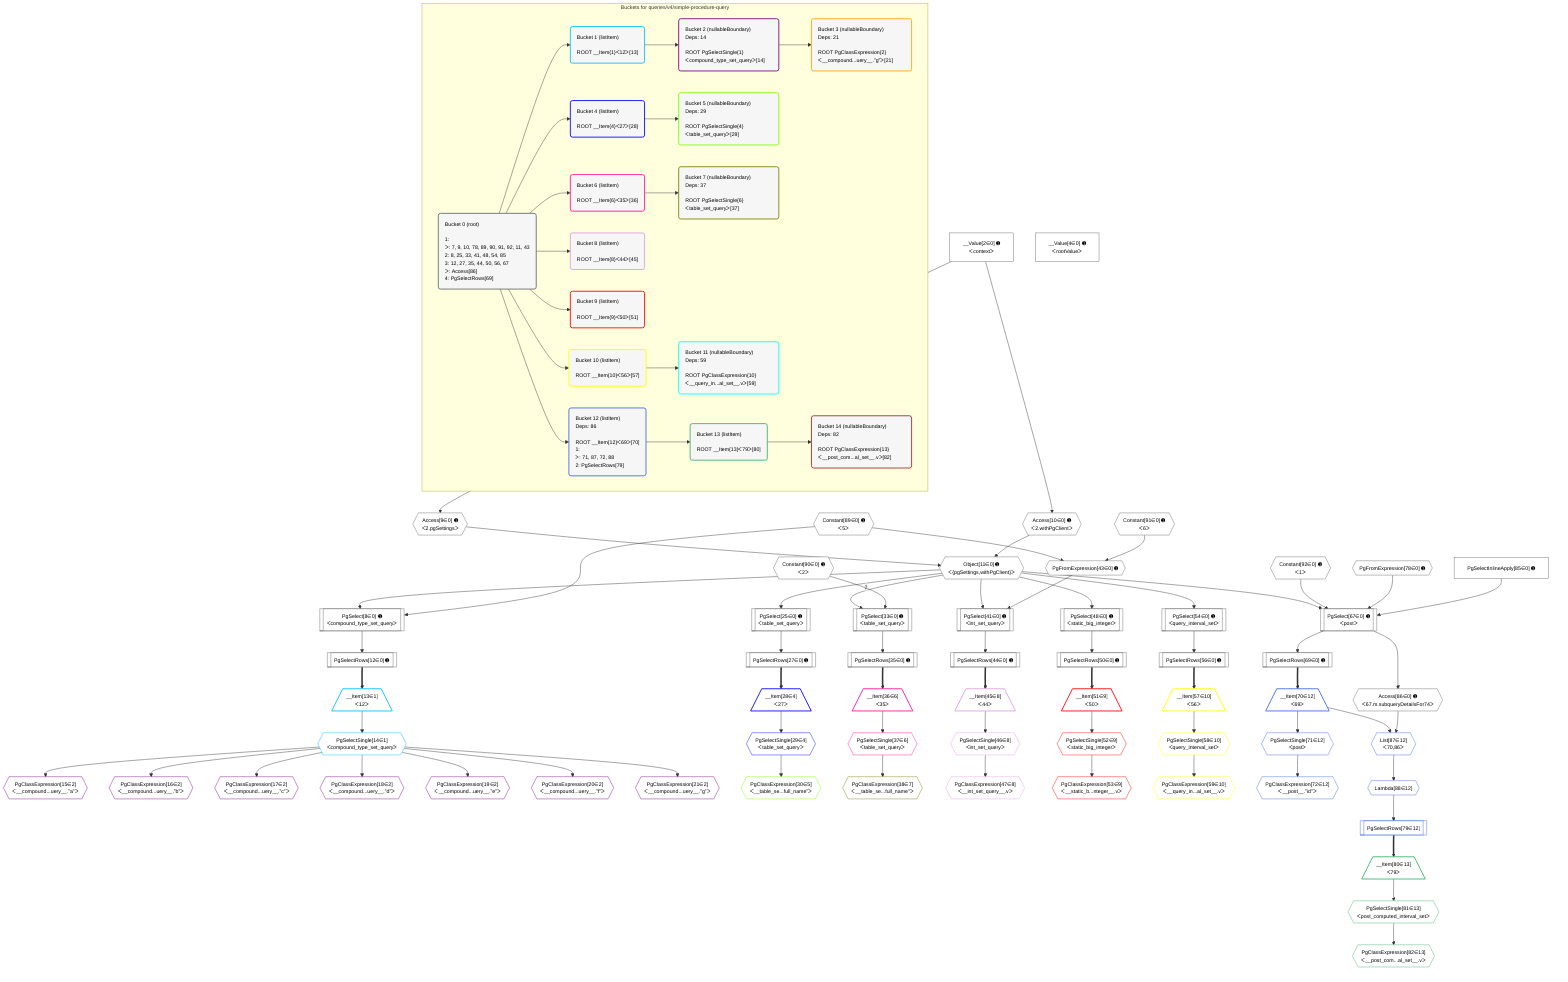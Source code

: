 %%{init: {'themeVariables': { 'fontSize': '12px'}}}%%
graph TD
    classDef path fill:#eee,stroke:#000,color:#000
    classDef plan fill:#fff,stroke-width:1px,color:#000
    classDef itemplan fill:#fff,stroke-width:2px,color:#000
    classDef unbatchedplan fill:#dff,stroke-width:1px,color:#000
    classDef sideeffectplan fill:#fcc,stroke-width:2px,color:#000
    classDef bucket fill:#f6f6f6,color:#000,stroke-width:2px,text-align:left


    %% plan dependencies
    PgSelect67[["PgSelect[67∈0] ➊<br />ᐸpostᐳ"]]:::plan
    Object11{{"Object[11∈0] ➊<br />ᐸ{pgSettings,withPgClient}ᐳ"}}:::plan
    Constant92{{"Constant[92∈0] ➊<br />ᐸ1ᐳ"}}:::plan
    PgFromExpression78{{"PgFromExpression[78∈0] ➊"}}:::plan
    PgSelectInlineApply85["PgSelectInlineApply[85∈0] ➊"]:::plan
    Object11 & Constant92 & PgFromExpression78 & PgSelectInlineApply85 --> PgSelect67
    PgSelect41[["PgSelect[41∈0] ➊<br />ᐸint_set_queryᐳ"]]:::plan
    PgFromExpression43{{"PgFromExpression[43∈0] ➊"}}:::plan
    Object11 & PgFromExpression43 --> PgSelect41
    PgSelect8[["PgSelect[8∈0] ➊<br />ᐸcompound_type_set_queryᐳ"]]:::plan
    Constant89{{"Constant[89∈0] ➊<br />ᐸ5ᐳ"}}:::plan
    Object11 & Constant89 --> PgSelect8
    PgSelect25[["PgSelect[25∈0] ➊<br />ᐸtable_set_queryᐳ"]]:::plan
    Object11 --> PgSelect25
    PgSelect33[["PgSelect[33∈0] ➊<br />ᐸtable_set_queryᐳ"]]:::plan
    Constant90{{"Constant[90∈0] ➊<br />ᐸ2ᐳ"}}:::plan
    Object11 --> PgSelect33
    Constant90 -- 2 --> PgSelect33
    Constant91{{"Constant[91∈0] ➊<br />ᐸ6ᐳ"}}:::plan
    Constant89 & Constant91 --> PgFromExpression43
    PgSelect48[["PgSelect[48∈0] ➊<br />ᐸstatic_big_integerᐳ"]]:::plan
    Object11 --> PgSelect48
    PgSelect54[["PgSelect[54∈0] ➊<br />ᐸquery_interval_setᐳ"]]:::plan
    Object11 --> PgSelect54
    Access9{{"Access[9∈0] ➊<br />ᐸ2.pgSettingsᐳ"}}:::plan
    Access10{{"Access[10∈0] ➊<br />ᐸ2.withPgClientᐳ"}}:::plan
    Access9 & Access10 --> Object11
    __Value2["__Value[2∈0] ➊<br />ᐸcontextᐳ"]:::plan
    __Value2 --> Access9
    __Value2 --> Access10
    PgSelectRows12[["PgSelectRows[12∈0] ➊"]]:::plan
    PgSelect8 --> PgSelectRows12
    PgSelectRows27[["PgSelectRows[27∈0] ➊"]]:::plan
    PgSelect25 --> PgSelectRows27
    PgSelectRows35[["PgSelectRows[35∈0] ➊"]]:::plan
    PgSelect33 --> PgSelectRows35
    PgSelectRows44[["PgSelectRows[44∈0] ➊"]]:::plan
    PgSelect41 --> PgSelectRows44
    PgSelectRows50[["PgSelectRows[50∈0] ➊"]]:::plan
    PgSelect48 --> PgSelectRows50
    PgSelectRows56[["PgSelectRows[56∈0] ➊"]]:::plan
    PgSelect54 --> PgSelectRows56
    PgSelectRows69[["PgSelectRows[69∈0] ➊"]]:::plan
    PgSelect67 --> PgSelectRows69
    Access86{{"Access[86∈0] ➊<br />ᐸ67.m.subqueryDetailsFor74ᐳ"}}:::plan
    PgSelect67 --> Access86
    __Value4["__Value[4∈0] ➊<br />ᐸrootValueᐳ"]:::plan
    __Item13[/"__Item[13∈1]<br />ᐸ12ᐳ"\]:::itemplan
    PgSelectRows12 ==> __Item13
    PgSelectSingle14{{"PgSelectSingle[14∈1]<br />ᐸcompound_type_set_queryᐳ"}}:::plan
    __Item13 --> PgSelectSingle14
    PgClassExpression15{{"PgClassExpression[15∈2]<br />ᐸ__compound...uery__.”a”ᐳ"}}:::plan
    PgSelectSingle14 --> PgClassExpression15
    PgClassExpression16{{"PgClassExpression[16∈2]<br />ᐸ__compound...uery__.”b”ᐳ"}}:::plan
    PgSelectSingle14 --> PgClassExpression16
    PgClassExpression17{{"PgClassExpression[17∈2]<br />ᐸ__compound...uery__.”c”ᐳ"}}:::plan
    PgSelectSingle14 --> PgClassExpression17
    PgClassExpression18{{"PgClassExpression[18∈2]<br />ᐸ__compound...uery__.”d”ᐳ"}}:::plan
    PgSelectSingle14 --> PgClassExpression18
    PgClassExpression19{{"PgClassExpression[19∈2]<br />ᐸ__compound...uery__.”e”ᐳ"}}:::plan
    PgSelectSingle14 --> PgClassExpression19
    PgClassExpression20{{"PgClassExpression[20∈2]<br />ᐸ__compound...uery__.”f”ᐳ"}}:::plan
    PgSelectSingle14 --> PgClassExpression20
    PgClassExpression21{{"PgClassExpression[21∈2]<br />ᐸ__compound...uery__.”g”ᐳ"}}:::plan
    PgSelectSingle14 --> PgClassExpression21
    __Item28[/"__Item[28∈4]<br />ᐸ27ᐳ"\]:::itemplan
    PgSelectRows27 ==> __Item28
    PgSelectSingle29{{"PgSelectSingle[29∈4]<br />ᐸtable_set_queryᐳ"}}:::plan
    __Item28 --> PgSelectSingle29
    PgClassExpression30{{"PgClassExpression[30∈5]<br />ᐸ__table_se...full_name”ᐳ"}}:::plan
    PgSelectSingle29 --> PgClassExpression30
    __Item36[/"__Item[36∈6]<br />ᐸ35ᐳ"\]:::itemplan
    PgSelectRows35 ==> __Item36
    PgSelectSingle37{{"PgSelectSingle[37∈6]<br />ᐸtable_set_queryᐳ"}}:::plan
    __Item36 --> PgSelectSingle37
    PgClassExpression38{{"PgClassExpression[38∈7]<br />ᐸ__table_se...full_name”ᐳ"}}:::plan
    PgSelectSingle37 --> PgClassExpression38
    __Item45[/"__Item[45∈8]<br />ᐸ44ᐳ"\]:::itemplan
    PgSelectRows44 ==> __Item45
    PgSelectSingle46{{"PgSelectSingle[46∈8]<br />ᐸint_set_queryᐳ"}}:::plan
    __Item45 --> PgSelectSingle46
    PgClassExpression47{{"PgClassExpression[47∈8]<br />ᐸ__int_set_query__.vᐳ"}}:::plan
    PgSelectSingle46 --> PgClassExpression47
    __Item51[/"__Item[51∈9]<br />ᐸ50ᐳ"\]:::itemplan
    PgSelectRows50 ==> __Item51
    PgSelectSingle52{{"PgSelectSingle[52∈9]<br />ᐸstatic_big_integerᐳ"}}:::plan
    __Item51 --> PgSelectSingle52
    PgClassExpression53{{"PgClassExpression[53∈9]<br />ᐸ__static_b...nteger__.vᐳ"}}:::plan
    PgSelectSingle52 --> PgClassExpression53
    __Item57[/"__Item[57∈10]<br />ᐸ56ᐳ"\]:::itemplan
    PgSelectRows56 ==> __Item57
    PgSelectSingle58{{"PgSelectSingle[58∈10]<br />ᐸquery_interval_setᐳ"}}:::plan
    __Item57 --> PgSelectSingle58
    PgClassExpression59{{"PgClassExpression[59∈10]<br />ᐸ__query_in...al_set__.vᐳ"}}:::plan
    PgSelectSingle58 --> PgClassExpression59
    List87{{"List[87∈12]<br />ᐸ70,86ᐳ"}}:::plan
    __Item70[/"__Item[70∈12]<br />ᐸ69ᐳ"\]:::itemplan
    __Item70 & Access86 --> List87
    PgSelectRows69 ==> __Item70
    PgSelectSingle71{{"PgSelectSingle[71∈12]<br />ᐸpostᐳ"}}:::plan
    __Item70 --> PgSelectSingle71
    PgClassExpression72{{"PgClassExpression[72∈12]<br />ᐸ__post__.”id”ᐳ"}}:::plan
    PgSelectSingle71 --> PgClassExpression72
    PgSelectRows79[["PgSelectRows[79∈12]"]]:::plan
    Lambda88{{"Lambda[88∈12]"}}:::plan
    Lambda88 --> PgSelectRows79
    List87 --> Lambda88
    __Item80[/"__Item[80∈13]<br />ᐸ79ᐳ"\]:::itemplan
    PgSelectRows79 ==> __Item80
    PgSelectSingle81{{"PgSelectSingle[81∈13]<br />ᐸpost_computed_interval_setᐳ"}}:::plan
    __Item80 --> PgSelectSingle81
    PgClassExpression82{{"PgClassExpression[82∈13]<br />ᐸ__post_com...al_set__.vᐳ"}}:::plan
    PgSelectSingle81 --> PgClassExpression82

    %% define steps

    subgraph "Buckets for queries/v4/simple-procedure-query"
    Bucket0("Bucket 0 (root)<br /><br />1: <br />ᐳ: 7, 9, 10, 78, 89, 90, 91, 92, 11, 43<br />2: 8, 25, 33, 41, 48, 54, 85<br />3: 12, 27, 35, 44, 50, 56, 67<br />ᐳ: Access[86]<br />4: PgSelectRows[69]"):::bucket
    classDef bucket0 stroke:#696969
    class Bucket0,__Value2,__Value4,PgSelect8,Access9,Access10,Object11,PgSelectRows12,PgSelect25,PgSelectRows27,PgSelect33,PgSelectRows35,PgSelect41,PgFromExpression43,PgSelectRows44,PgSelect48,PgSelectRows50,PgSelect54,PgSelectRows56,PgSelect67,PgSelectRows69,PgFromExpression78,PgSelectInlineApply85,Access86,Constant89,Constant90,Constant91,Constant92 bucket0
    Bucket1("Bucket 1 (listItem)<br /><br />ROOT __Item{1}ᐸ12ᐳ[13]"):::bucket
    classDef bucket1 stroke:#00bfff
    class Bucket1,__Item13,PgSelectSingle14 bucket1
    Bucket2("Bucket 2 (nullableBoundary)<br />Deps: 14<br /><br />ROOT PgSelectSingle{1}ᐸcompound_type_set_queryᐳ[14]"):::bucket
    classDef bucket2 stroke:#7f007f
    class Bucket2,PgClassExpression15,PgClassExpression16,PgClassExpression17,PgClassExpression18,PgClassExpression19,PgClassExpression20,PgClassExpression21 bucket2
    Bucket3("Bucket 3 (nullableBoundary)<br />Deps: 21<br /><br />ROOT PgClassExpression{2}ᐸ__compound...uery__.”g”ᐳ[21]"):::bucket
    classDef bucket3 stroke:#ffa500
    class Bucket3 bucket3
    Bucket4("Bucket 4 (listItem)<br /><br />ROOT __Item{4}ᐸ27ᐳ[28]"):::bucket
    classDef bucket4 stroke:#0000ff
    class Bucket4,__Item28,PgSelectSingle29 bucket4
    Bucket5("Bucket 5 (nullableBoundary)<br />Deps: 29<br /><br />ROOT PgSelectSingle{4}ᐸtable_set_queryᐳ[29]"):::bucket
    classDef bucket5 stroke:#7fff00
    class Bucket5,PgClassExpression30 bucket5
    Bucket6("Bucket 6 (listItem)<br /><br />ROOT __Item{6}ᐸ35ᐳ[36]"):::bucket
    classDef bucket6 stroke:#ff1493
    class Bucket6,__Item36,PgSelectSingle37 bucket6
    Bucket7("Bucket 7 (nullableBoundary)<br />Deps: 37<br /><br />ROOT PgSelectSingle{6}ᐸtable_set_queryᐳ[37]"):::bucket
    classDef bucket7 stroke:#808000
    class Bucket7,PgClassExpression38 bucket7
    Bucket8("Bucket 8 (listItem)<br /><br />ROOT __Item{8}ᐸ44ᐳ[45]"):::bucket
    classDef bucket8 stroke:#dda0dd
    class Bucket8,__Item45,PgSelectSingle46,PgClassExpression47 bucket8
    Bucket9("Bucket 9 (listItem)<br /><br />ROOT __Item{9}ᐸ50ᐳ[51]"):::bucket
    classDef bucket9 stroke:#ff0000
    class Bucket9,__Item51,PgSelectSingle52,PgClassExpression53 bucket9
    Bucket10("Bucket 10 (listItem)<br /><br />ROOT __Item{10}ᐸ56ᐳ[57]"):::bucket
    classDef bucket10 stroke:#ffff00
    class Bucket10,__Item57,PgSelectSingle58,PgClassExpression59 bucket10
    Bucket11("Bucket 11 (nullableBoundary)<br />Deps: 59<br /><br />ROOT PgClassExpression{10}ᐸ__query_in...al_set__.vᐳ[59]"):::bucket
    classDef bucket11 stroke:#00ffff
    class Bucket11 bucket11
    Bucket12("Bucket 12 (listItem)<br />Deps: 86<br /><br />ROOT __Item{12}ᐸ69ᐳ[70]<br />1: <br />ᐳ: 71, 87, 72, 88<br />2: PgSelectRows[79]"):::bucket
    classDef bucket12 stroke:#4169e1
    class Bucket12,__Item70,PgSelectSingle71,PgClassExpression72,PgSelectRows79,List87,Lambda88 bucket12
    Bucket13("Bucket 13 (listItem)<br /><br />ROOT __Item{13}ᐸ79ᐳ[80]"):::bucket
    classDef bucket13 stroke:#3cb371
    class Bucket13,__Item80,PgSelectSingle81,PgClassExpression82 bucket13
    Bucket14("Bucket 14 (nullableBoundary)<br />Deps: 82<br /><br />ROOT PgClassExpression{13}ᐸ__post_com...al_set__.vᐳ[82]"):::bucket
    classDef bucket14 stroke:#a52a2a
    class Bucket14 bucket14
    Bucket0 --> Bucket1 & Bucket4 & Bucket6 & Bucket8 & Bucket9 & Bucket10 & Bucket12
    Bucket1 --> Bucket2
    Bucket2 --> Bucket3
    Bucket4 --> Bucket5
    Bucket6 --> Bucket7
    Bucket10 --> Bucket11
    Bucket12 --> Bucket13
    Bucket13 --> Bucket14
    end